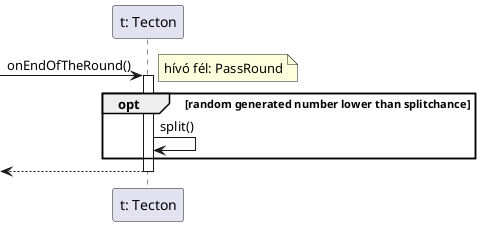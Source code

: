@startuml endofround_tecton

participant "t: Tecton" as tecton

-> tecton: onEndOfTheRound()
note right: hívó fél: PassRound
activate tecton

opt random generated number lower than splitchance
	tecton -> tecton: split()
end
<-- tecton
deactivate tecton
@enduml
